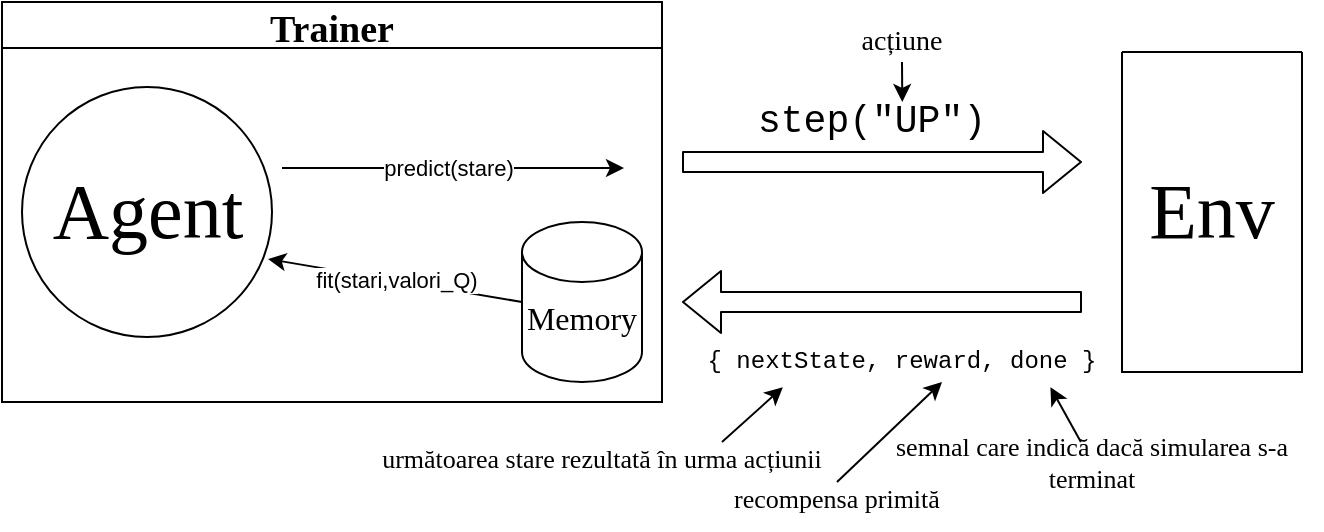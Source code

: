 <mxfile version="14.6.13" type="device"><diagram id="wcZG3nAccgRuJRiRy1iN" name="Page-1"><mxGraphModel dx="474" dy="274" grid="1" gridSize="10" guides="1" tooltips="1" connect="1" arrows="1" fold="1" page="1" pageScale="1" pageWidth="850" pageHeight="1100" math="0" shadow="0"><root><mxCell id="0"/><mxCell id="1" parent="0"/><mxCell id="H-SX6DIiQr5Bqh5cYw98-23" value="Trainer" style="swimlane;fontFamily=Times New Roman;fontSize=19;" vertex="1" parent="1"><mxGeometry x="30" y="10" width="330" height="200" as="geometry"/></mxCell><mxCell id="H-SX6DIiQr5Bqh5cYw98-1" value="" style="ellipse;whiteSpace=wrap;html=1;aspect=fixed;" vertex="1" parent="H-SX6DIiQr5Bqh5cYw98-23"><mxGeometry x="10" y="42.5" width="125" height="125" as="geometry"/></mxCell><mxCell id="H-SX6DIiQr5Bqh5cYw98-7" value="Agent" style="text;html=1;strokeColor=none;fillColor=none;align=center;verticalAlign=middle;whiteSpace=wrap;rounded=0;fontFamily=Times New Roman;fontSize=39;" vertex="1" parent="H-SX6DIiQr5Bqh5cYw98-23"><mxGeometry x="17.5" y="60" width="110" height="90" as="geometry"/></mxCell><mxCell id="H-SX6DIiQr5Bqh5cYw98-30" value="" style="shape=cylinder3;whiteSpace=wrap;html=1;boundedLbl=1;backgroundOutline=1;size=15;fontFamily=Times New Roman;fontSize=19;" vertex="1" parent="H-SX6DIiQr5Bqh5cYw98-23"><mxGeometry x="260" y="110" width="60" height="80" as="geometry"/></mxCell><mxCell id="H-SX6DIiQr5Bqh5cYw98-37" value="&lt;font style=&quot;font-size: 16px&quot;&gt;Memory&lt;/font&gt;" style="text;html=1;strokeColor=none;fillColor=none;align=center;verticalAlign=middle;whiteSpace=wrap;rounded=0;fontFamily=Times New Roman;fontSize=19;" vertex="1" parent="H-SX6DIiQr5Bqh5cYw98-23"><mxGeometry x="270" y="147.5" width="40" height="20" as="geometry"/></mxCell><mxCell id="H-SX6DIiQr5Bqh5cYw98-38" value="" style="endArrow=classic;html=1;fontFamily=Times New Roman;fontSize=19;exitX=0;exitY=0.5;exitDx=0;exitDy=0;exitPerimeter=0;entryX=0.984;entryY=0.688;entryDx=0;entryDy=0;entryPerimeter=0;" edge="1" parent="H-SX6DIiQr5Bqh5cYw98-23" source="H-SX6DIiQr5Bqh5cYw98-30" target="H-SX6DIiQr5Bqh5cYw98-1"><mxGeometry relative="1" as="geometry"><mxPoint x="240" y="150" as="sourcePoint"/><mxPoint x="140" y="140" as="targetPoint"/></mxGeometry></mxCell><mxCell id="H-SX6DIiQr5Bqh5cYw98-39" value="fit(stari,valori_Q)" style="edgeLabel;resizable=0;html=1;align=center;verticalAlign=middle;" connectable="0" vertex="1" parent="H-SX6DIiQr5Bqh5cYw98-38"><mxGeometry relative="1" as="geometry"/></mxCell><mxCell id="H-SX6DIiQr5Bqh5cYw98-14" value="&lt;font style=&quot;font-size: 13px&quot;&gt;recompensa primită&lt;/font&gt;" style="text;html=1;strokeColor=none;fillColor=none;align=center;verticalAlign=middle;whiteSpace=wrap;rounded=0;fontFamily=Times New Roman;fontSize=39;" vertex="1" parent="1"><mxGeometry x="390" y="250" width="115" as="geometry"/></mxCell><mxCell id="H-SX6DIiQr5Bqh5cYw98-2" value="" style="swimlane;startSize=0;" vertex="1" parent="1"><mxGeometry x="590" y="35" width="90" height="160" as="geometry"/></mxCell><mxCell id="H-SX6DIiQr5Bqh5cYw98-8" value="Env" style="text;html=1;strokeColor=none;fillColor=none;align=center;verticalAlign=middle;whiteSpace=wrap;rounded=0;fontFamily=Times New Roman;fontSize=39;" vertex="1" parent="H-SX6DIiQr5Bqh5cYw98-2"><mxGeometry x="-10" y="35" width="110" height="90" as="geometry"/></mxCell><mxCell id="H-SX6DIiQr5Bqh5cYw98-3" value="" style="shape=flexArrow;endArrow=classic;html=1;" edge="1" parent="1"><mxGeometry width="50" height="50" relative="1" as="geometry"><mxPoint x="370" y="90" as="sourcePoint"/><mxPoint x="570" y="90" as="targetPoint"/></mxGeometry></mxCell><mxCell id="H-SX6DIiQr5Bqh5cYw98-4" value="" style="shape=flexArrow;endArrow=classic;html=1;" edge="1" parent="1"><mxGeometry width="50" height="50" relative="1" as="geometry"><mxPoint x="570" y="160" as="sourcePoint"/><mxPoint x="370" y="160" as="targetPoint"/></mxGeometry></mxCell><mxCell id="H-SX6DIiQr5Bqh5cYw98-5" value="&lt;font face=&quot;Courier New&quot; style=&quot;font-size: 19px&quot;&gt;step(&quot;UP&quot;)&lt;/font&gt;" style="text;html=1;strokeColor=none;fillColor=none;align=center;verticalAlign=middle;whiteSpace=wrap;rounded=0;" vertex="1" parent="1"><mxGeometry x="390" y="60" width="150" height="20" as="geometry"/></mxCell><mxCell id="H-SX6DIiQr5Bqh5cYw98-6" value="{ nextState, reward, done }" style="text;html=1;strokeColor=none;fillColor=none;align=center;verticalAlign=middle;whiteSpace=wrap;rounded=0;fontFamily=Courier New;" vertex="1" parent="1"><mxGeometry x="380" y="180" width="200" height="20" as="geometry"/></mxCell><mxCell id="H-SX6DIiQr5Bqh5cYw98-12" value="" style="endArrow=classic;html=1;fontFamily=Times New Roman;fontSize=39;" edge="1" parent="1" source="H-SX6DIiQr5Bqh5cYw98-14"><mxGeometry width="50" height="50" relative="1" as="geometry"><mxPoint x="390" y="220" as="sourcePoint"/><mxPoint x="500" y="200" as="targetPoint"/></mxGeometry></mxCell><mxCell id="H-SX6DIiQr5Bqh5cYw98-13" value="&lt;font style=&quot;font-size: 13px&quot;&gt;următoarea stare rezultată în urma acțiunii&lt;/font&gt;" style="text;html=1;strokeColor=none;fillColor=none;align=center;verticalAlign=middle;whiteSpace=wrap;rounded=0;fontFamily=Times New Roman;fontSize=39;" vertex="1" parent="1"><mxGeometry x="210" y="230" width="240" as="geometry"/></mxCell><mxCell id="H-SX6DIiQr5Bqh5cYw98-16" value="semnal care indică dacă simularea s-a terminat" style="text;html=1;strokeColor=none;fillColor=none;align=center;verticalAlign=middle;whiteSpace=wrap;rounded=0;fontFamily=Times New Roman;fontSize=13;" vertex="1" parent="1"><mxGeometry x="470" y="230" width="210" height="20" as="geometry"/></mxCell><mxCell id="H-SX6DIiQr5Bqh5cYw98-17" value="" style="endArrow=classic;html=1;fontFamily=Times New Roman;fontSize=12;entryX=0.871;entryY=1.129;entryDx=0;entryDy=0;entryPerimeter=0;" edge="1" parent="1" source="H-SX6DIiQr5Bqh5cYw98-16" target="H-SX6DIiQr5Bqh5cYw98-6"><mxGeometry width="50" height="50" relative="1" as="geometry"><mxPoint x="450" y="180" as="sourcePoint"/><mxPoint x="500" y="130" as="targetPoint"/></mxGeometry></mxCell><mxCell id="H-SX6DIiQr5Bqh5cYw98-40" style="edgeStyle=orthogonalEdgeStyle;rounded=0;orthogonalLoop=1;jettySize=auto;html=1;exitX=0.5;exitY=1;exitDx=0;exitDy=0;entryX=0.601;entryY=0;entryDx=0;entryDy=0;entryPerimeter=0;fontFamily=Times New Roman;fontSize=19;" edge="1" parent="1" source="H-SX6DIiQr5Bqh5cYw98-18" target="H-SX6DIiQr5Bqh5cYw98-5"><mxGeometry relative="1" as="geometry"/></mxCell><mxCell id="H-SX6DIiQr5Bqh5cYw98-18" value="&lt;font style=&quot;font-size: 14px&quot;&gt;acțiune&lt;/font&gt;" style="text;html=1;strokeColor=none;fillColor=none;align=center;verticalAlign=middle;whiteSpace=wrap;rounded=0;fontFamily=Times New Roman;fontSize=12;" vertex="1" parent="1"><mxGeometry x="460" y="20" width="40" height="20" as="geometry"/></mxCell><mxCell id="H-SX6DIiQr5Bqh5cYw98-27" value="" style="endArrow=classic;html=1;fontFamily=Times New Roman;fontSize=19;" edge="1" parent="1"><mxGeometry relative="1" as="geometry"><mxPoint x="170" y="93" as="sourcePoint"/><mxPoint x="341" y="93" as="targetPoint"/></mxGeometry></mxCell><mxCell id="H-SX6DIiQr5Bqh5cYw98-28" value="predict(stare)" style="edgeLabel;resizable=0;html=1;align=center;verticalAlign=middle;" connectable="0" vertex="1" parent="H-SX6DIiQr5Bqh5cYw98-27"><mxGeometry relative="1" as="geometry"><mxPoint x="-3" as="offset"/></mxGeometry></mxCell><mxCell id="H-SX6DIiQr5Bqh5cYw98-42" value="" style="endArrow=classic;html=1;fontFamily=Times New Roman;fontSize=39;entryX=0.202;entryY=1.133;entryDx=0;entryDy=0;entryPerimeter=0;" edge="1" parent="1" target="H-SX6DIiQr5Bqh5cYw98-6"><mxGeometry width="50" height="50" relative="1" as="geometry"><mxPoint x="390" y="230" as="sourcePoint"/><mxPoint x="442.5" y="180" as="targetPoint"/></mxGeometry></mxCell></root></mxGraphModel></diagram></mxfile>